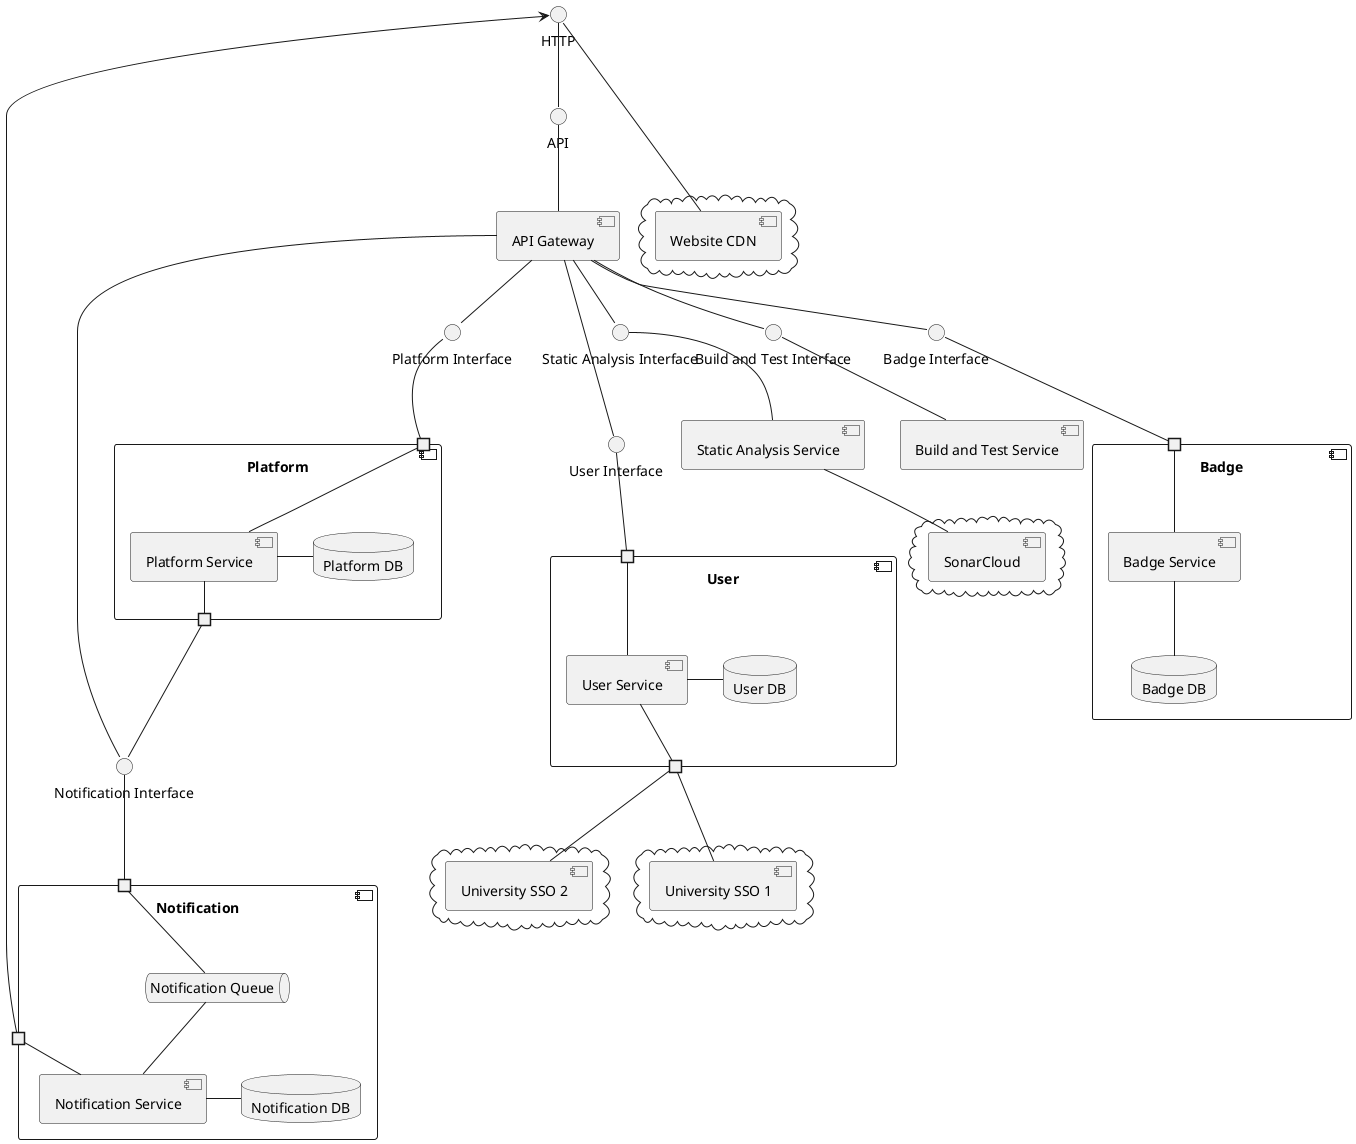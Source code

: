 @startuml Component View

interface HTTP

interface "User Interface" as IUser

component "API Gateway"
interface "API" as IGateway

interface "User Interface" as IUser
component User {
    portin "<U+00A0>" as UserPortIn
    portout "<U+00A0>" as UserPortOut
    component "User Service"
    database "User DB"
}

cloud {
  component "University SSO 1"
}

cloud {
  component "University SSO 2"
}

cloud {
    component "Website CDN"
}

interface "Platform Interface" as IPlatform
component Platform {
    portin "<U+00A0>" as PlatformPortIn
    portout "<U+00A0>" as PlatformPortOut
    component "Platform Service"
    database "Platform DB"
}

interface "Notification Interface" as INotification
component Notification {
    portin "<U+00A0>" as NotificationPortIn
    portout "<U+00A0>" as NotificationPortOut
    queue "Notification Queue"
    component "Notification Service"
    database "Notification DB"
}

interface "Badge Interface" as IBadge
component Badge {
    portin "<U+00A0>" as BadgePort
    component "Badge Service"
    database "Badge DB"
}

interface "Build and Test Interface" as IBuild
component "Build and Test Service"

interface "Static Analysis Interface" as ISat
component "Static Analysis Service"
cloud {
  component SonarCloud
}

HTTP -- IGateway
IGateway -- [API Gateway]
HTTP --- [Website CDN]

[API Gateway] --- IUser
IUser -- UserPortIn
UserPortIn -- [User Service]
[User Service] - UserPortOut
[User Service] - [User DB]
UserPortOut -- [University SSO 1]
UserPortOut -- [University SSO 2]

[API Gateway] -- IPlatform
IPlatform -- PlatformPortIn
PlatformPortIn - [Platform Service]
[Platform Service] - PlatformPortOut
[Platform Service] - [Platform DB]

[API Gateway] -- ISat
ISat -- [Static Analysis Service]
[Static Analysis Service] -- [SonarCloud]

[API Gateway] -- IBuild
IBuild -- [Build and Test Service]

[API Gateway] -- IBadge
IBadge -- BadgePort
BadgePort - [Badge Service]
[Badge Service] -- [Badge DB]

NotificationPortIn - [Notification Queue]
[Notification Queue] -- [Notification Service]
[Notification Service] - [Notification DB]
[Notification Service] - NotificationPortOut
HTTP <- NotificationPortOut

[API Gateway] -- INotification
PlatformPortOut -- INotification
INotification -- NotificationPortIn

' Hidden links to distribute stuff better
IPlatform -r[hidden]-- ISat : \t\t\t\t\t\t
IPlatform -d[hidden]- PlatformPortIn : \t\t\t
ISat -r[hidden]-- IUser : \t\t\t\t\t
' IUser -r[hidden]-- IBuild : \t\t\t\t\t
IBuild -r[hidden]-- IBadge : \t\t\t\t

@enduml
